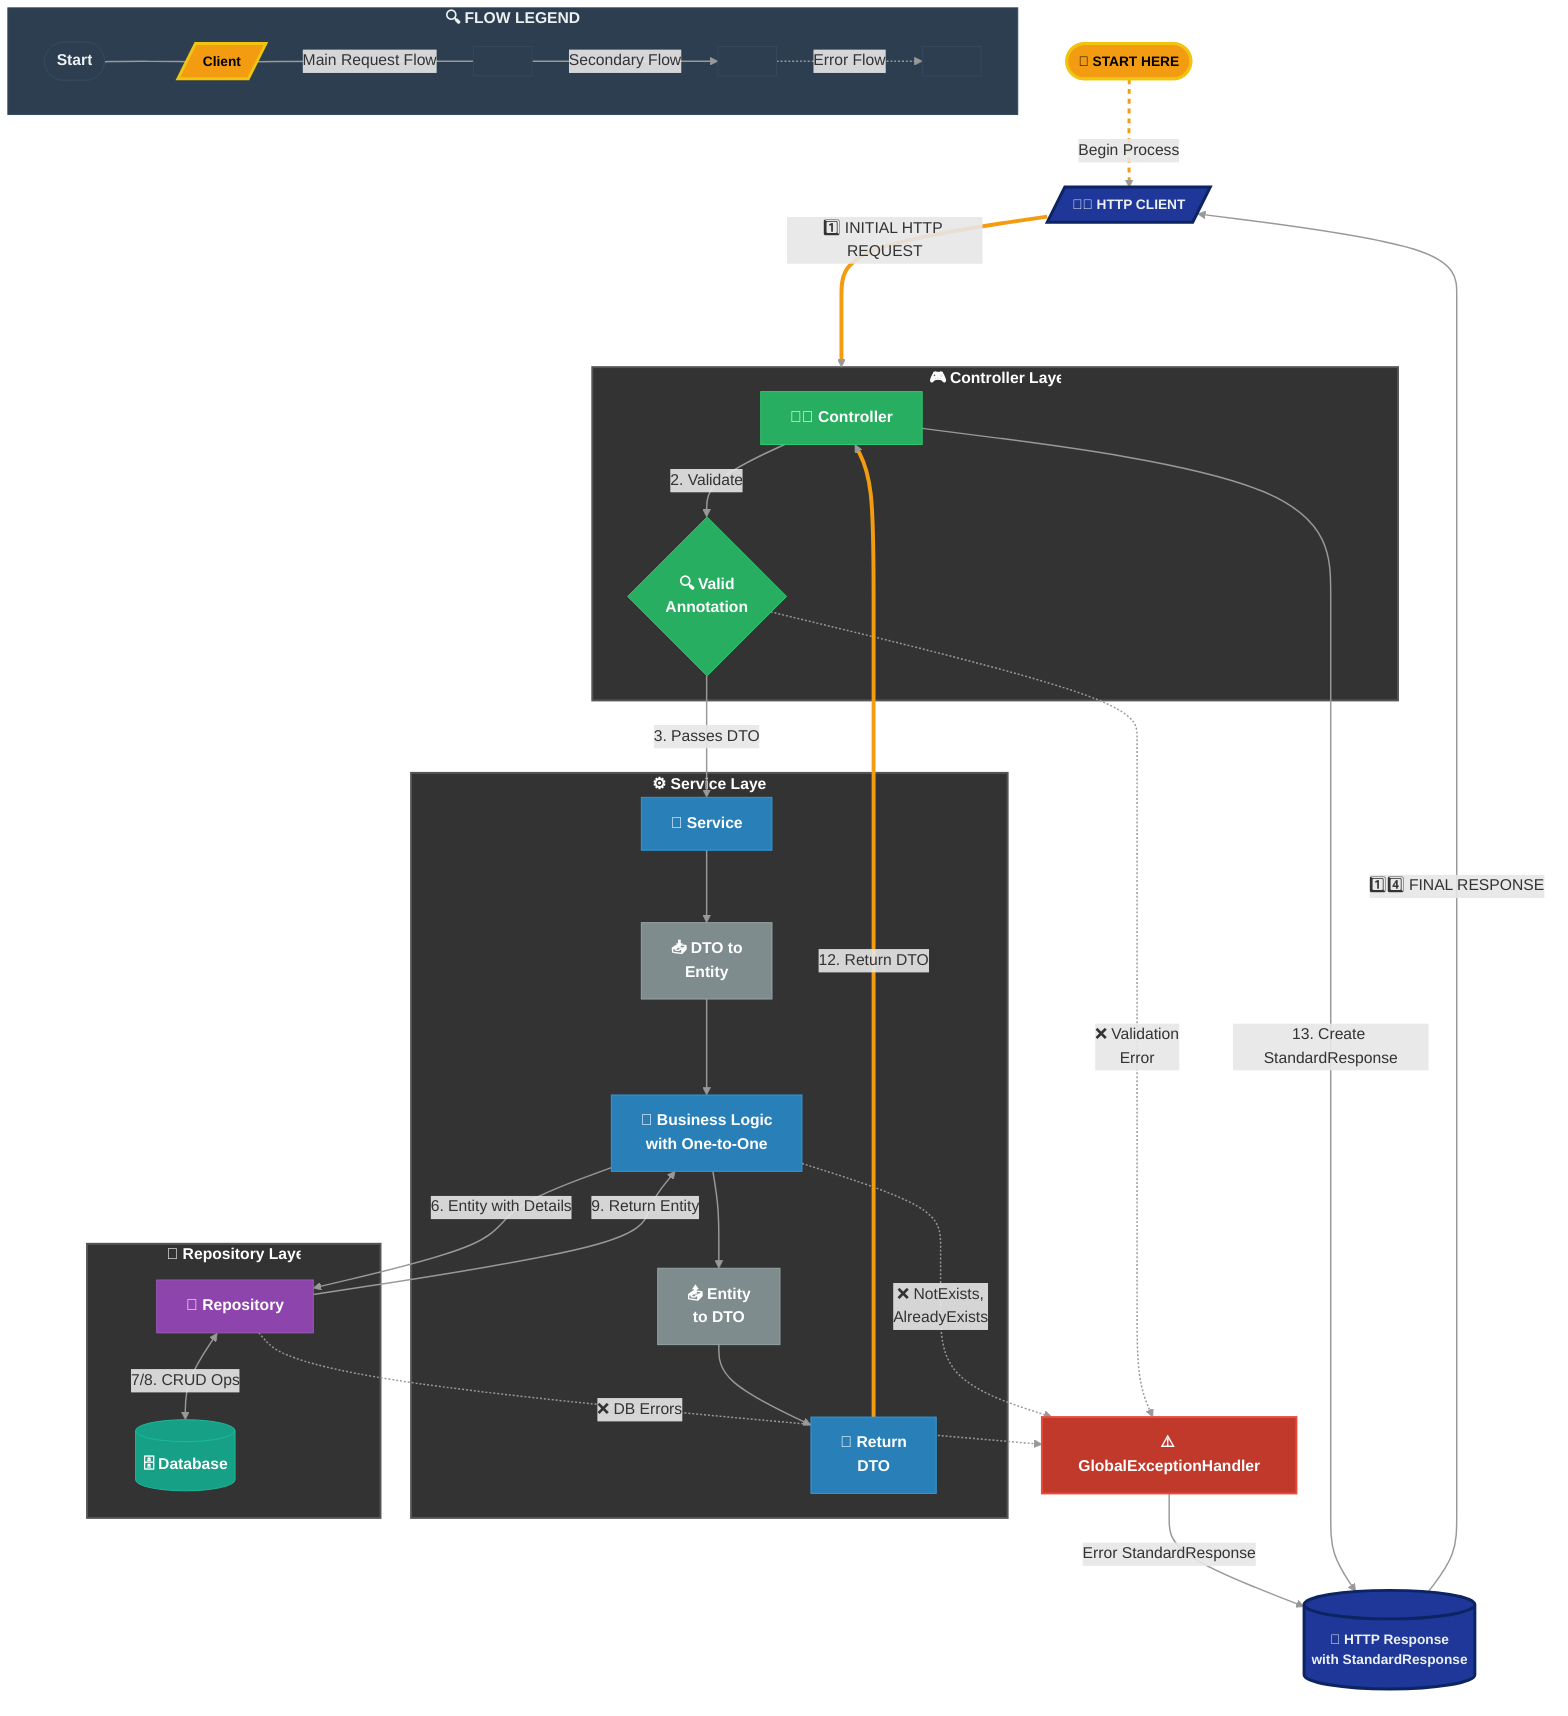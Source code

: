 flowchart TB
%% Enhanced with clear starting point and new details

%% START MARK and CLIENT with distinctive styling
    Start(["🚀 START HERE"]) -.->|Begin Process| Client
    Client[/"🧑‍💻 HTTP CLIENT"/]

%% Bold, thick arrow from client to controller to emphasize the starting flow
    Client ===>|"1️⃣ INITIAL HTTP REQUEST"| ControllerLayer

%% Layer definitions with better spacing and organization
    subgraph ControllerLayer["🎮 Controller Layer"]
        direction LR
        Controller["👨‍✈️ Controller"] -->|2. Validate| RequestValidation{"🔍 Valid\nAnnotation"}
    end

    subgraph ServiceLayer["⚙️ Service Layer"]
        direction LR
        Service["🔧 Service"] --> Mapper1["📥 DTO to\nEntity"]
        Mapper1 --> ServiceLogic["🧠 Business Logic\nwith One-to-One"]
        ServiceLogic --> Mapper2["📤 Entity\nto DTO"]
        Mapper2 --> ServiceReturn["🔄 Return\nDTO"]
    end

    subgraph RepositoryLayer["💾 Repository Layer"]
        direction LR
        Repository["📁 Repository"] <--> |7/8. CRUD Ops| Database[("🗄️ Database")]
    end

%% Central exception handler with prominent styling
    ExceptionHandler["⚠️ GlobalExceptionHandler"] -->|Error StandardResponse| Response

%% Main flow connections between layers with thicker lines
    RequestValidation ==>|3. Passes DTO| Service
    RequestValidation -.->|"❌ Validation\nError"| ExceptionHandler
    ServiceLogic ==>|6. Entity with Details| Repository
    ServiceLogic -.->|"❌ NotExists,\nAlreadyExists"| ExceptionHandler
    Repository -.->|"❌ DB Errors"| ExceptionHandler

%% Return path with different styling
    ServiceReturn ==>|12. Return DTO| Controller
    Repository ==>|9. Return Entity| ServiceLogic

%% Final response path
    Controller ==>|13. Create StandardResponse| Response[("📨 HTTP Response\nwith StandardResponse")]
    Response ===>|"1️⃣4️⃣ FINAL RESPONSE"| Client

%% Legend to clarify flow
subgraph Legend["🔍 FLOW LEGEND"]
direction LR
Start1(["Start"]) --- Client1[/"Client"/]
Client1 ===|"Main Request Flow"| Step1[" "]
Step1 -->|"Secondary Flow"| Step2[" "]
Step2 -.->|"Error Flow"| End1[" "]
end

%% Improved styling
classDef default fill:#333,stroke:#666,stroke-width:1px,color:#fff,font-weight:bold
classDef client fill:#1e3799,stroke:#0c2461,stroke-width:3px,color:#ecf0f1,font-weight:bold,font-size:14px
classDef controller fill:#27ae60,stroke:#2ecc71,stroke-width:1px,color:#fff,font-weight:bold
classDef service fill:#2980b9,stroke:#3498db,stroke-width:1px,color:#fff,font-weight:bold
classDef repository fill:#8e44ad,stroke:#9b59b6,stroke-width:1px,color:#fff,font-weight:bold
classDef database fill:#16a085,stroke:#1abc9c,stroke-width:1px,color:#fff,font-weight:bold
classDef error fill:#c0392b,stroke:#e74c3c,stroke-width:2px,color:#fff,font-weight:bold
classDef mapper fill:#7f8c8d,stroke:#95a5a6,stroke-width:1px,color:#fff,font-weight:bold
classDef start fill:#f39c12,stroke:#f1c40f,stroke-width:3px,color:#000,font-weight:bold,font-size:14px
classDef legend fill:#2c3e50,stroke:#34495e,stroke-width:1px,color:#ecf0f1,font-weight:bold

%% Apply styles
class Client,Response client
class Controller controller
class Service,ServiceLogic,ServiceReturn service
class Repository repository
class Database database
class Mapper1,Mapper2 mapper
class RequestValidation controller
class ExceptionHandler error
class Start,Client1 start
class Legend,Start1,Step1,Step2,End1 legend

%% Layer styling
style ControllerLayer fill:#333333,stroke:#555555,stroke-width:2px,color:#FFFFFF,font-weight:bold
style ServiceLayer fill:#333333,stroke:#555555,stroke-width:2px,color:#FFFFFF,font-weight:bold
style RepositoryLayer fill:#333333,stroke:#555555,stroke-width:2px,color:#FFFFFF,font-weight:bold

%% Link styling for emphasis
linkStyle default stroke-width:1.5px,fill:none,stroke:#999
linkStyle 0 stroke-width:3px,fill:none,stroke:#f39c12,stroke-dasharray: 5 5
linkStyle 1 stroke-width:4px,fill:none,stroke:#f39c12
linkStyle 14 stroke-width:4px,fill:none,stroke:#f39c12